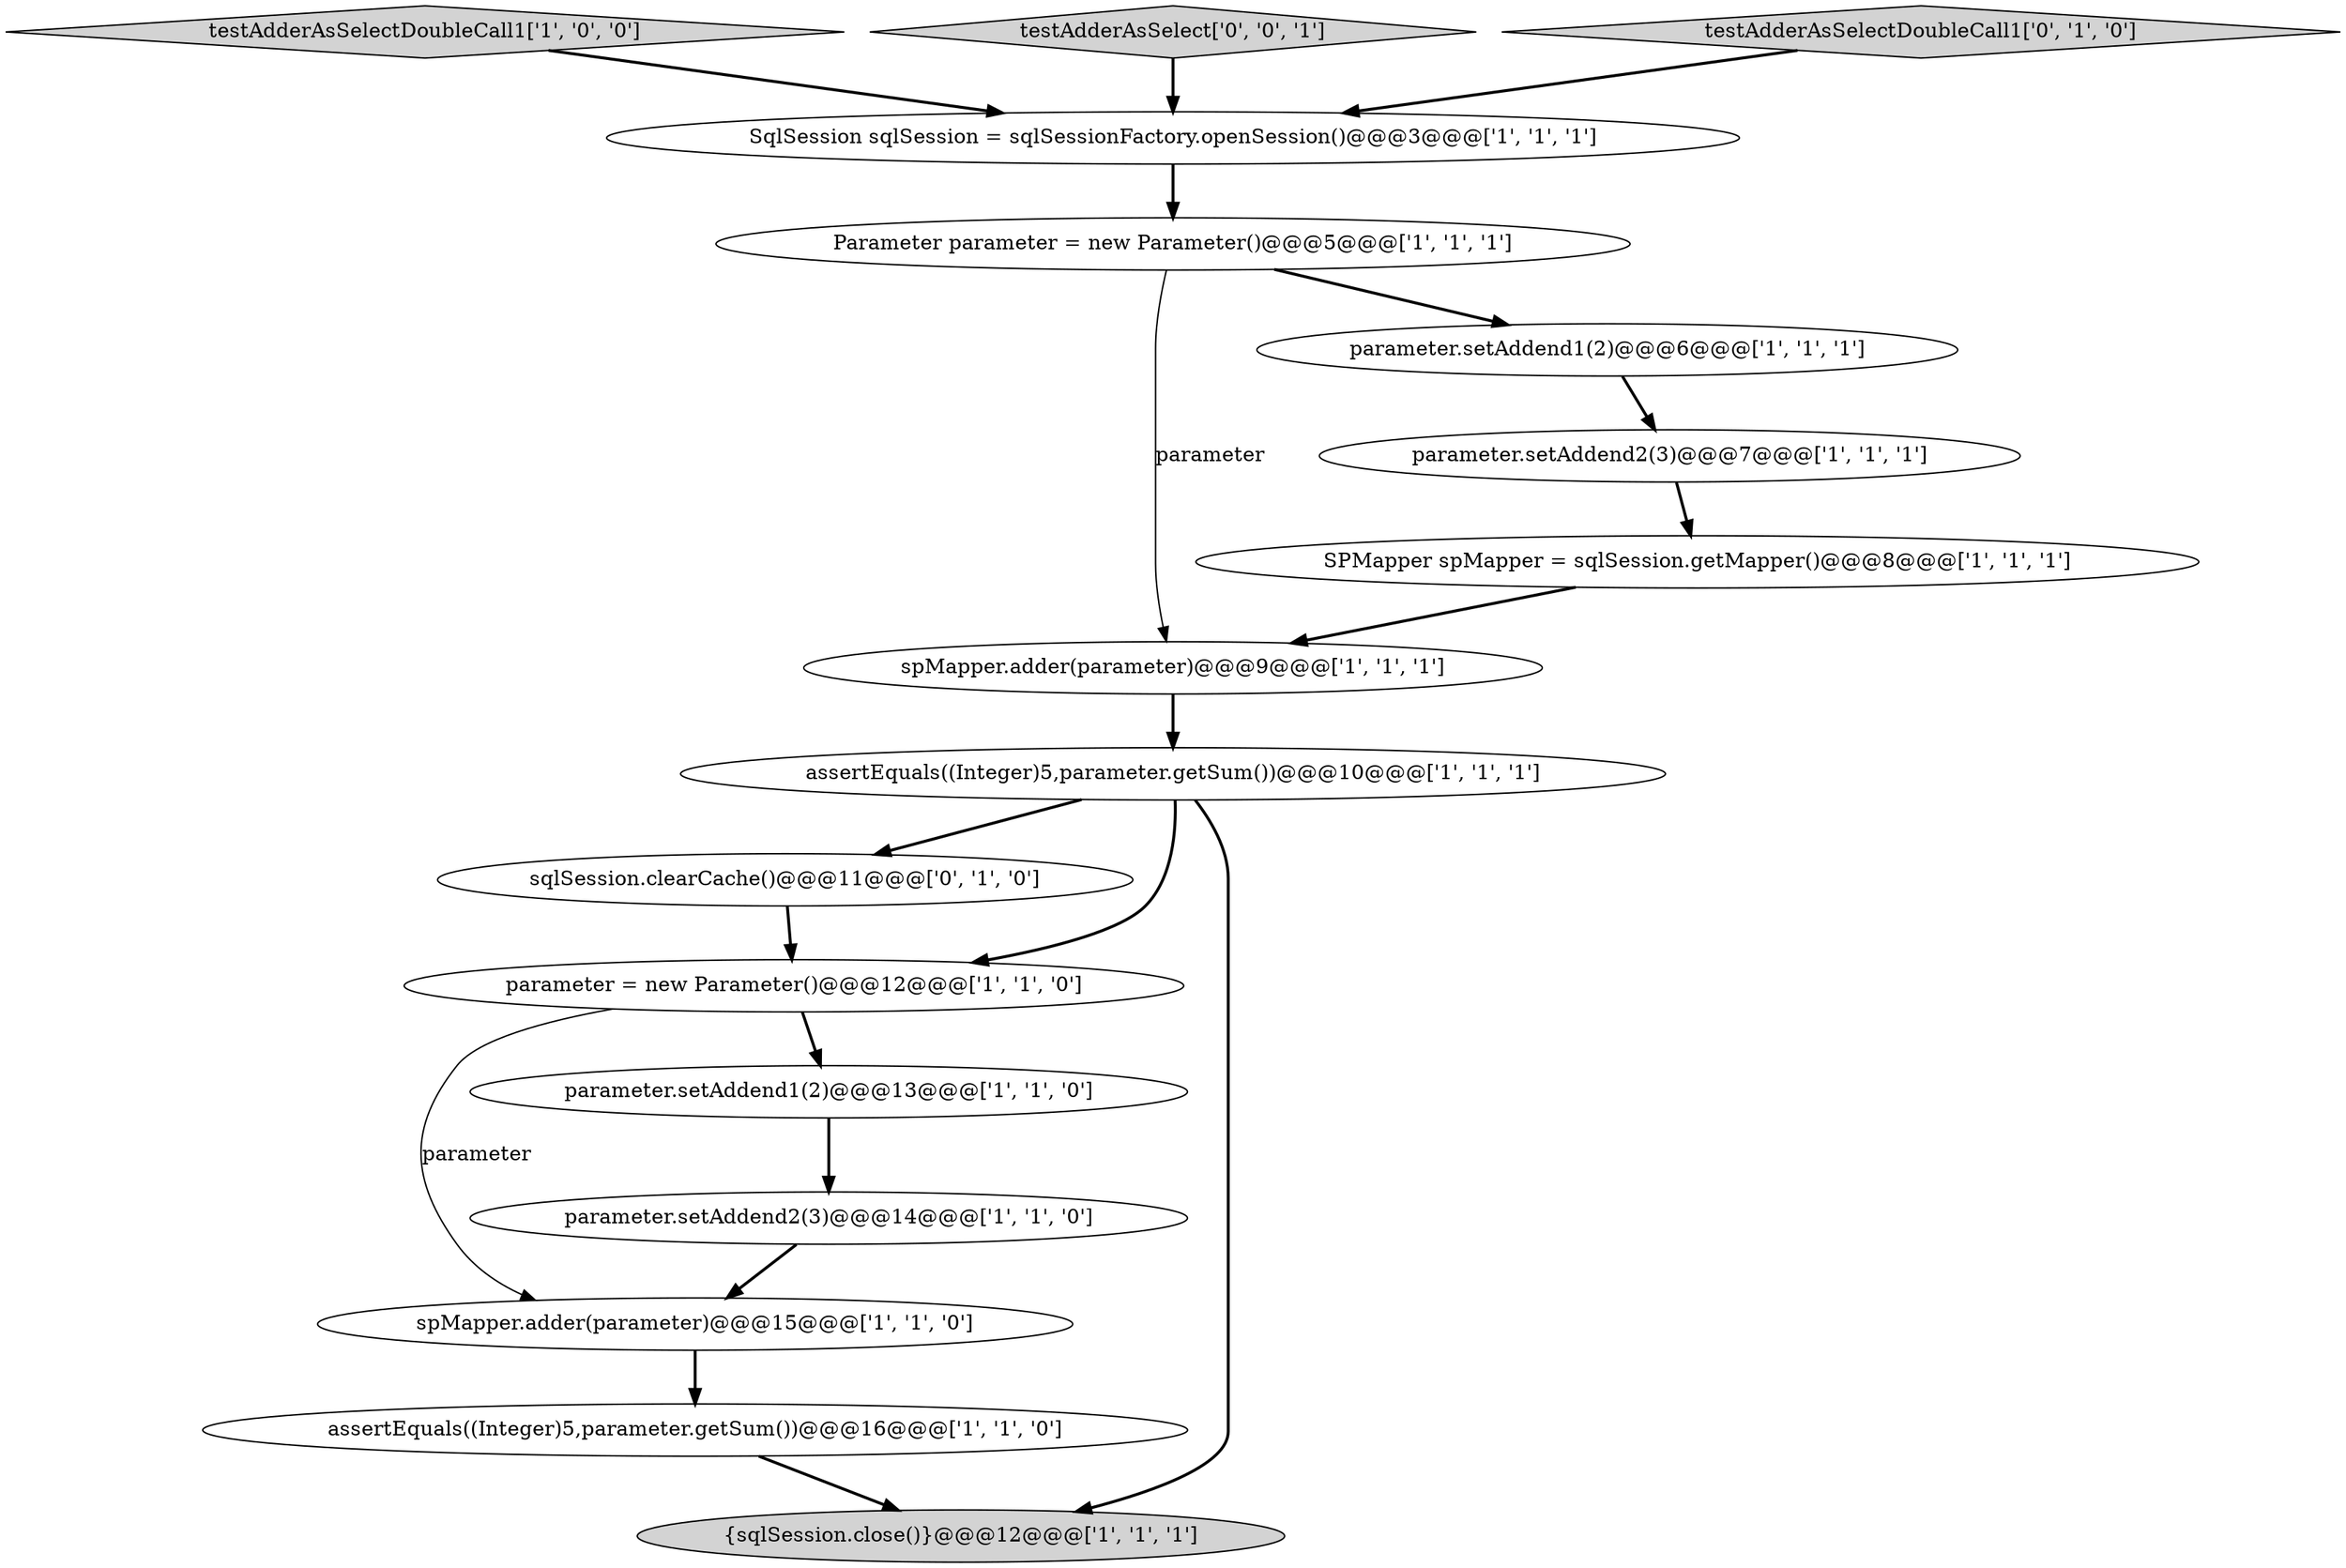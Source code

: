 digraph {
4 [style = filled, label = "assertEquals((Integer)5,parameter.getSum())@@@10@@@['1', '1', '1']", fillcolor = white, shape = ellipse image = "AAA0AAABBB1BBB"];
12 [style = filled, label = "SPMapper spMapper = sqlSession.getMapper()@@@8@@@['1', '1', '1']", fillcolor = white, shape = ellipse image = "AAA0AAABBB1BBB"];
15 [style = filled, label = "sqlSession.clearCache()@@@11@@@['0', '1', '0']", fillcolor = white, shape = ellipse image = "AAA1AAABBB2BBB"];
2 [style = filled, label = "testAdderAsSelectDoubleCall1['1', '0', '0']", fillcolor = lightgray, shape = diamond image = "AAA0AAABBB1BBB"];
0 [style = filled, label = "spMapper.adder(parameter)@@@15@@@['1', '1', '0']", fillcolor = white, shape = ellipse image = "AAA0AAABBB1BBB"];
7 [style = filled, label = "parameter.setAddend1(2)@@@13@@@['1', '1', '0']", fillcolor = white, shape = ellipse image = "AAA0AAABBB1BBB"];
10 [style = filled, label = "parameter.setAddend2(3)@@@14@@@['1', '1', '0']", fillcolor = white, shape = ellipse image = "AAA0AAABBB1BBB"];
1 [style = filled, label = "spMapper.adder(parameter)@@@9@@@['1', '1', '1']", fillcolor = white, shape = ellipse image = "AAA0AAABBB1BBB"];
5 [style = filled, label = "parameter = new Parameter()@@@12@@@['1', '1', '0']", fillcolor = white, shape = ellipse image = "AAA0AAABBB1BBB"];
11 [style = filled, label = "parameter.setAddend2(3)@@@7@@@['1', '1', '1']", fillcolor = white, shape = ellipse image = "AAA0AAABBB1BBB"];
3 [style = filled, label = "SqlSession sqlSession = sqlSessionFactory.openSession()@@@3@@@['1', '1', '1']", fillcolor = white, shape = ellipse image = "AAA0AAABBB1BBB"];
8 [style = filled, label = "assertEquals((Integer)5,parameter.getSum())@@@16@@@['1', '1', '0']", fillcolor = white, shape = ellipse image = "AAA0AAABBB1BBB"];
13 [style = filled, label = "parameter.setAddend1(2)@@@6@@@['1', '1', '1']", fillcolor = white, shape = ellipse image = "AAA0AAABBB1BBB"];
16 [style = filled, label = "testAdderAsSelect['0', '0', '1']", fillcolor = lightgray, shape = diamond image = "AAA0AAABBB3BBB"];
14 [style = filled, label = "testAdderAsSelectDoubleCall1['0', '1', '0']", fillcolor = lightgray, shape = diamond image = "AAA0AAABBB2BBB"];
9 [style = filled, label = "Parameter parameter = new Parameter()@@@5@@@['1', '1', '1']", fillcolor = white, shape = ellipse image = "AAA0AAABBB1BBB"];
6 [style = filled, label = "{sqlSession.close()}@@@12@@@['1', '1', '1']", fillcolor = lightgray, shape = ellipse image = "AAA0AAABBB1BBB"];
4->5 [style = bold, label=""];
9->13 [style = bold, label=""];
4->6 [style = bold, label=""];
13->11 [style = bold, label=""];
12->1 [style = bold, label=""];
9->1 [style = solid, label="parameter"];
4->15 [style = bold, label=""];
11->12 [style = bold, label=""];
0->8 [style = bold, label=""];
8->6 [style = bold, label=""];
14->3 [style = bold, label=""];
16->3 [style = bold, label=""];
3->9 [style = bold, label=""];
10->0 [style = bold, label=""];
5->7 [style = bold, label=""];
7->10 [style = bold, label=""];
15->5 [style = bold, label=""];
1->4 [style = bold, label=""];
2->3 [style = bold, label=""];
5->0 [style = solid, label="parameter"];
}
